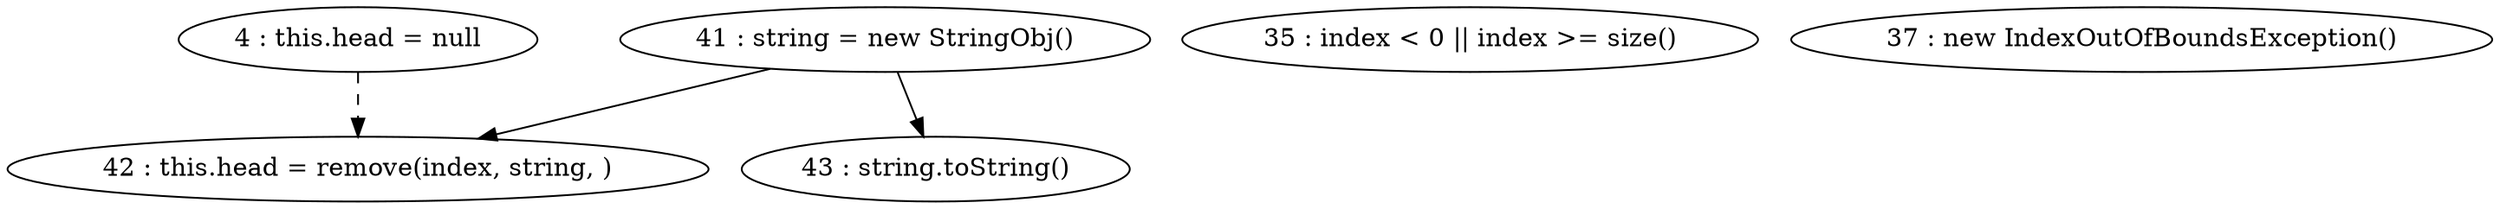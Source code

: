 digraph G {
"4 : this.head = null"
"4 : this.head = null" -> "42 : this.head = remove(index, string, )" [style=dashed]
"35 : index < 0 || index >= size()"
"37 : new IndexOutOfBoundsException()"
"41 : string = new StringObj()"
"41 : string = new StringObj()" -> "43 : string.toString()"
"41 : string = new StringObj()" -> "42 : this.head = remove(index, string, )"
"42 : this.head = remove(index, string, )"
"43 : string.toString()"
}
